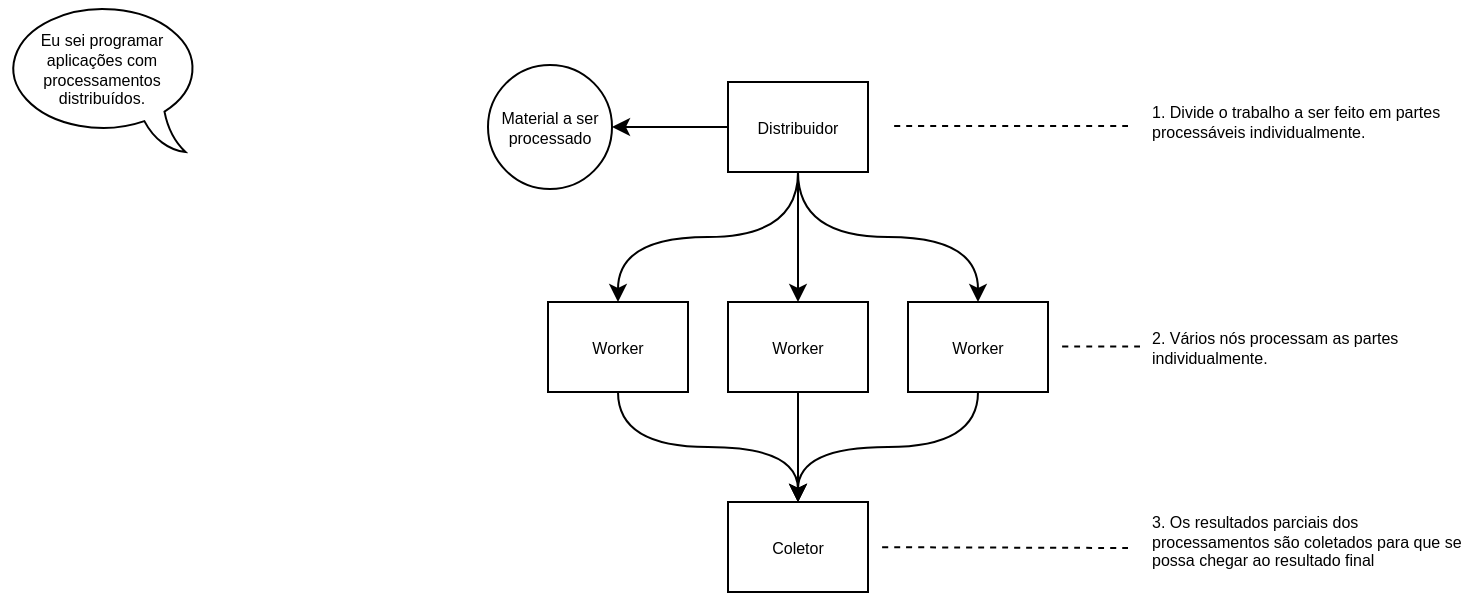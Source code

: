 <mxfile version="16.0.2" type="device"><diagram id="VXkLc9cbjUZmV-Ozv-vH" name="Page-1"><mxGraphModel dx="982" dy="428" grid="1" gridSize="10" guides="1" tooltips="1" connect="1" arrows="1" fold="1" page="1" pageScale="1" pageWidth="1920" pageHeight="1200" background="#ffffff" math="0" shadow="0"><root><mxCell id="0"/><mxCell id="1" parent="0"/><mxCell id="mR3WF4WHOtifCX74x0yL-4" value="Eu sei programar&lt;br style=&quot;font-size: 8px;&quot;&gt;aplicações com processamentos distribuídos." style="whiteSpace=wrap;html=1;shape=mxgraph.basic.oval_callout;flipV=0;flipH=1;spacing=2;spacingBottom=8;fontSize=8;" vertex="1" parent="1"><mxGeometry x="377" y="250" width="100" height="75" as="geometry"/></mxCell><mxCell id="mR3WF4WHOtifCX74x0yL-8" style="edgeStyle=orthogonalEdgeStyle;curved=1;rounded=0;orthogonalLoop=1;jettySize=auto;html=1;entryX=0.5;entryY=0;entryDx=0;entryDy=0;fontSize=8;exitX=0.5;exitY=1;exitDx=0;exitDy=0;" edge="1" parent="1" source="mR3WF4WHOtifCX74x0yL-5" target="mR3WF4WHOtifCX74x0yL-6"><mxGeometry relative="1" as="geometry"/></mxCell><mxCell id="mR3WF4WHOtifCX74x0yL-9" style="edgeStyle=orthogonalEdgeStyle;curved=1;rounded=0;orthogonalLoop=1;jettySize=auto;html=1;entryX=0.5;entryY=0;entryDx=0;entryDy=0;fontSize=8;" edge="1" parent="1" source="mR3WF4WHOtifCX74x0yL-5" target="mR3WF4WHOtifCX74x0yL-7"><mxGeometry relative="1" as="geometry"/></mxCell><mxCell id="mR3WF4WHOtifCX74x0yL-11" style="edgeStyle=orthogonalEdgeStyle;curved=1;rounded=0;orthogonalLoop=1;jettySize=auto;html=1;entryX=0.5;entryY=0;entryDx=0;entryDy=0;fontSize=8;exitX=0.5;exitY=1;exitDx=0;exitDy=0;" edge="1" parent="1" source="mR3WF4WHOtifCX74x0yL-5" target="mR3WF4WHOtifCX74x0yL-10"><mxGeometry relative="1" as="geometry"/></mxCell><mxCell id="mR3WF4WHOtifCX74x0yL-25" style="edgeStyle=orthogonalEdgeStyle;curved=1;rounded=0;orthogonalLoop=1;jettySize=auto;html=1;entryX=1;entryY=0.5;entryDx=0;entryDy=0;fontSize=8;" edge="1" parent="1" source="mR3WF4WHOtifCX74x0yL-5" target="mR3WF4WHOtifCX74x0yL-24"><mxGeometry relative="1" as="geometry"/></mxCell><mxCell id="mR3WF4WHOtifCX74x0yL-5" value="Distribuidor" style="rounded=0;whiteSpace=wrap;html=1;fontSize=8;" vertex="1" parent="1"><mxGeometry x="740" y="290" width="70" height="45" as="geometry"/></mxCell><mxCell id="mR3WF4WHOtifCX74x0yL-15" style="edgeStyle=orthogonalEdgeStyle;curved=1;rounded=0;orthogonalLoop=1;jettySize=auto;html=1;entryX=0.5;entryY=0;entryDx=0;entryDy=0;fontSize=8;exitX=0.5;exitY=1;exitDx=0;exitDy=0;" edge="1" parent="1" source="mR3WF4WHOtifCX74x0yL-6" target="mR3WF4WHOtifCX74x0yL-12"><mxGeometry relative="1" as="geometry"/></mxCell><mxCell id="mR3WF4WHOtifCX74x0yL-6" value="Worker" style="rounded=0;whiteSpace=wrap;html=1;fontSize=8;" vertex="1" parent="1"><mxGeometry x="650" y="400" width="70" height="45" as="geometry"/></mxCell><mxCell id="mR3WF4WHOtifCX74x0yL-14" style="edgeStyle=orthogonalEdgeStyle;curved=1;rounded=0;orthogonalLoop=1;jettySize=auto;html=1;entryX=0.5;entryY=0;entryDx=0;entryDy=0;fontSize=8;" edge="1" parent="1" source="mR3WF4WHOtifCX74x0yL-7" target="mR3WF4WHOtifCX74x0yL-12"><mxGeometry relative="1" as="geometry"/></mxCell><mxCell id="mR3WF4WHOtifCX74x0yL-7" value="Worker" style="rounded=0;whiteSpace=wrap;html=1;fontSize=8;" vertex="1" parent="1"><mxGeometry x="740" y="400" width="70" height="45" as="geometry"/></mxCell><mxCell id="mR3WF4WHOtifCX74x0yL-13" style="edgeStyle=orthogonalEdgeStyle;curved=1;rounded=0;orthogonalLoop=1;jettySize=auto;html=1;entryX=0.5;entryY=0;entryDx=0;entryDy=0;fontSize=8;exitX=0.5;exitY=1;exitDx=0;exitDy=0;" edge="1" parent="1" source="mR3WF4WHOtifCX74x0yL-10" target="mR3WF4WHOtifCX74x0yL-12"><mxGeometry relative="1" as="geometry"/></mxCell><mxCell id="mR3WF4WHOtifCX74x0yL-10" value="Worker" style="rounded=0;whiteSpace=wrap;html=1;fontSize=8;" vertex="1" parent="1"><mxGeometry x="830" y="400" width="70" height="45" as="geometry"/></mxCell><mxCell id="mR3WF4WHOtifCX74x0yL-12" value="Coletor" style="rounded=0;whiteSpace=wrap;html=1;fontSize=8;" vertex="1" parent="1"><mxGeometry x="740" y="500" width="70" height="45" as="geometry"/></mxCell><mxCell id="mR3WF4WHOtifCX74x0yL-17" value="1. Divide o trabalho a ser feito em partes processáveis individualmente." style="text;html=1;strokeColor=none;fillColor=none;align=left;verticalAlign=middle;whiteSpace=wrap;rounded=0;fontSize=8;" vertex="1" parent="1"><mxGeometry x="950" y="295" width="160" height="30" as="geometry"/></mxCell><mxCell id="mR3WF4WHOtifCX74x0yL-18" value="2. Vários nós processam as partes individualmente." style="text;html=1;strokeColor=none;fillColor=none;align=left;verticalAlign=middle;whiteSpace=wrap;rounded=0;fontSize=8;" vertex="1" parent="1"><mxGeometry x="950" y="407.5" width="160" height="30" as="geometry"/></mxCell><mxCell id="mR3WF4WHOtifCX74x0yL-19" value="3. Os resultados parciais dos processamentos são coletados para que se possa chegar ao resultado final" style="text;html=1;strokeColor=none;fillColor=none;align=left;verticalAlign=middle;whiteSpace=wrap;rounded=0;fontSize=8;" vertex="1" parent="1"><mxGeometry x="950" y="505" width="160" height="30" as="geometry"/></mxCell><mxCell id="mR3WF4WHOtifCX74x0yL-20" value="" style="endArrow=none;dashed=1;html=1;rounded=0;fontSize=8;curved=1;" edge="1" parent="1"><mxGeometry width="50" height="50" relative="1" as="geometry"><mxPoint x="940" y="312" as="sourcePoint"/><mxPoint x="820" y="312" as="targetPoint"/></mxGeometry></mxCell><mxCell id="mR3WF4WHOtifCX74x0yL-21" value="" style="endArrow=none;dashed=1;html=1;rounded=0;fontSize=8;curved=1;" edge="1" parent="1"><mxGeometry width="50" height="50" relative="1" as="geometry"><mxPoint x="940" y="523" as="sourcePoint"/><mxPoint x="815" y="522.6" as="targetPoint"/></mxGeometry></mxCell><mxCell id="mR3WF4WHOtifCX74x0yL-22" value="" style="endArrow=none;dashed=1;html=1;rounded=0;fontSize=8;curved=1;" edge="1" parent="1"><mxGeometry width="50" height="50" relative="1" as="geometry"><mxPoint x="946" y="422.3" as="sourcePoint"/><mxPoint x="906" y="422.3" as="targetPoint"/></mxGeometry></mxCell><mxCell id="mR3WF4WHOtifCX74x0yL-24" value="Material a ser processado" style="ellipse;whiteSpace=wrap;html=1;aspect=fixed;fontSize=8;spacing=2;" vertex="1" parent="1"><mxGeometry x="620" y="281.5" width="62" height="62" as="geometry"/></mxCell></root></mxGraphModel></diagram></mxfile>